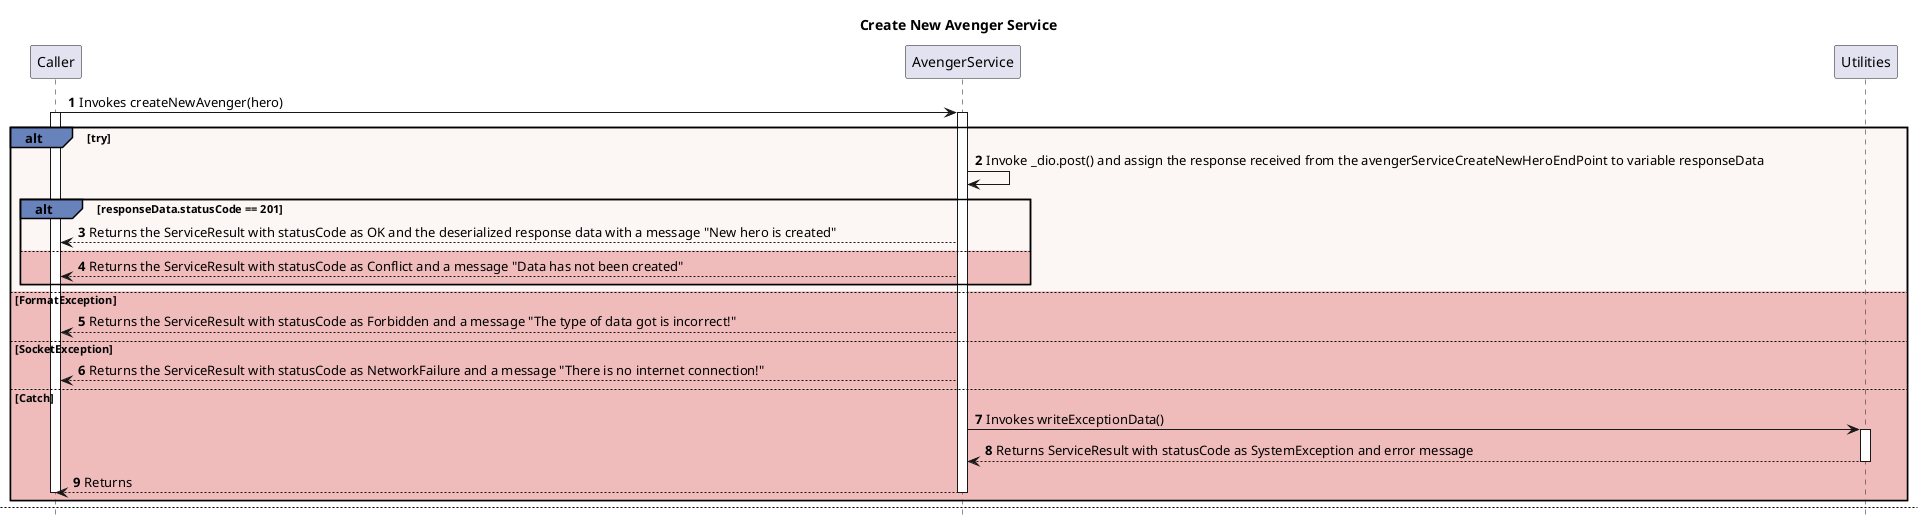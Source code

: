 @startuml Avenger Service Sequence Diagram
title Create New Avenger Service
hide footbox
autonumber
Caller -> AvengerService : Invokes createNewAvenger(hero)
activate Caller
activate AvengerService
alt#6883BC #FCF6F5 try
    AvengerService -> AvengerService : Invoke _dio.post() and assign the response received from the avengerServiceCreateNewHeroEndPoint to variable responseData
    alt#6883BC #FCF6F5 responseData.statusCode == 201
        AvengerService --> Caller : Returns the ServiceResult with statusCode as OK and the deserialized response data with a message "New hero is created"
    else  #efbbbb
        AvengerService --> Caller : Returns the ServiceResult with statusCode as Conflict and a message "Data has not been created"
    end
else  #efbbbb FormatException
    AvengerService --> Caller : Returns the ServiceResult with statusCode as Forbidden and a message "The type of data got is incorrect!"
else #efbbbb SocketException
    AvengerService --> Caller : Returns the ServiceResult with statusCode as NetworkFailure and a message "There is no internet connection!"
else #efbbbb Catch
    AvengerService -> Utilities : Invokes writeExceptionData()
    activate Utilities
    Utilities --> AvengerService : Returns ServiceResult with statusCode as SystemException and error message
    deactivate Utilities
    AvengerService --> Caller : Returns
    deactivate AvengerService
    deactivate Caller
end

newpage Delete Hero from Avengers
hide footbox
autonumber
Caller -> AvengerService : Invokes deleteHeroFromAvenger(hero)
activate Caller
activate AvengerService
alt#6883BC #FCF6F5 try 
    AvengerService -> AvengerService : Invoke _dio.delete() and assign the response received from the avengerServiceEditHeroEndPoint with path variable to variable responseData
    alt#6883BC #FCF6F5 responseData.statusCode == 200
    AvengerService -> AvengerService : Assign the data of reponseData to a variable content
    AvengerService -> AvengerService : Initialize an empty list named finalContent of type AvengerBO 
    alt#6883BC #FCF6F5 content is list
    loop#6883BC #FCF6F5 each Element in content
    AvengerService -> AvengerService : Assign the deserialized data of the Element to the variable instance
    alt#6883BC #FCF6F5 instance != null 
    AvengerService -> AvengerService : Add the instance to the List finalContent
    end
    end
    end
        AvengerService --> Caller : Returns the ServiceResult with statusCode as OK with a message "Data deleted Successfully" and assign the finalContent as content
    else  #efbbbb
        AvengerService --> Caller : Returns the ServiceResult with statusCode as Conflict with a message "Data has not been created" and an empty List as content
    end
else  #efbbbb FormatException
    AvengerService --> Caller : Returns the ServiceResult with statusCode as Forbidden and a message "The type of data got is incorrect!" and an empty List as content
else #efbbbb SocketException
    AvengerService --> Caller : Returns the ServiceResult with statusCode as NetworkFailure and a message "There is no internet connection!" and an empty List as content
else #efbbbb Catch
    AvengerService -> Utilities : Invokes writeExceptionData()
    activate Utilities
    Utilities --> AvengerService : Returns ServiceResult with statusCode as SystemException, empty list in content and error message
    deactivate Utilities
    AvengerService --> Caller : Returns
    deactivate AvengerService
    deactivate Caller
end

newpage Edit name of Avenger
hide footbox
autonumber
Caller -> AvengerService : Invokes editNameOfAvenger(hero)
activate Caller
activate AvengerService
alt#6883BC #FCF6F5 try
    AvengerService -> AvengerService : Invoke _dio.put() and assign the response received from the avengerServiceEditHeroEndPoint with path variable to variable responseData
    alt#6883BC #FCF6F5 responseData.statusCode == 200
    AvengerService -> AvengerService : Assign the data of reponseData to a variable content
    AvengerService -> AvengerService : Initialize an empty list named finalContent of type AvengerBO 
    alt#6883BC #FCF6F5 content is list
    loop#6883BC #FCF6F5 each Element in content
    AvengerService -> AvengerService : Assign the deserialized data of the Element to the variable instance
    alt#6883BC #FCF6F5 instance != null 
    AvengerService -> AvengerService : Add the instance to the List finalContent
    end
    end
    end
        AvengerService --> Caller : Returns the ServiceResult with statusCode as OK with a message "Data got edited Successfully" and assign the finalContent as content
    else  #efbbbb
        AvengerService --> Caller : Returns the ServiceResult with statusCode as Conflict with a message "Data has been edited" and an empty List as content
    end
else  #efbbbb FormatException
    AvengerService --> Caller : Returns the ServiceResult with statusCode as Forbidden and a message "The type of data got is incorrect!" and an empty List as content
else #efbbbb SocketException
    AvengerService --> Caller : Returns the ServiceResult with statusCode as NetworkFailure and a message "There is no internet connection!" and an empty List as content
else #efbbbb Catch
    AvengerService -> Utilities : Invokes writeExceptionData()
    activate Utilities
    Utilities --> AvengerService : Returns ServiceResult with statusCode as SystemException, empty list in content and error message
    deactivate Utilities
    AvengerService --> Caller : Returns
    deactivate AvengerService
    deactivate Caller
end

newpage Get all Avengers
hide footbox
autonumber
Caller -> AvengerService : Invokes getAllAvengers()
activate Caller
activate AvengerService
alt#6883BC #FCF6F5 try
    AvengerService -> AvengerService : Invoke _dio.get() and assign the response received from the avengerServiceEditHeroEndPoint to variable responseData
    alt#6883BC #FCF6F5 responseData.statusCode == 200
    AvengerService -> AvengerService : Assign the data of reponseData to a variable content
    AvengerService -> AvengerService : Initialize an empty list named finalContent of type AvengerBO 
    alt#6883BC #FCF6F5 content is list
    loop#6883BC #FCF6F5 each Element in content
    AvengerService -> AvengerService : Assign the deserialized data of the Element to the variable instance
    alt#6883BC #FCF6F5 instance != null 
    AvengerService -> AvengerService : Add the instance to the List finalContent
    end
    end
    end
        AvengerService --> Caller : Returns the ServiceResult with statusCode as OK with a message "Data got Successfully" and assign the finalContent as content
    else  #efbbbb
        AvengerService --> Caller : Returns the ServiceResult with statusCode as Conflict with a message "Data has been got" and an empty List as content
    end
else  #efbbbb FormatException
    AvengerService --> Caller : Returns the ServiceResult with statusCode as Forbidden and a message "The type of data got is incorrect!" and an empty List as content
else #efbbbb SocketException
    AvengerService --> Caller : Returns the ServiceResult with statusCode as NetworkFailure and a message "There is no internet connection!" and an empty List as content
else #efbbbb Catch
    AvengerService -> Utilities : Invokes writeExceptionData()
    activate Utilities
    Utilities --> AvengerService : Returns ServiceResult with statusCode as SystemException, empty list in content and error message
    deactivate Utilities
    AvengerService --> Caller : Returns
    deactivate AvengerService
    deactivate Caller
end
@enduml